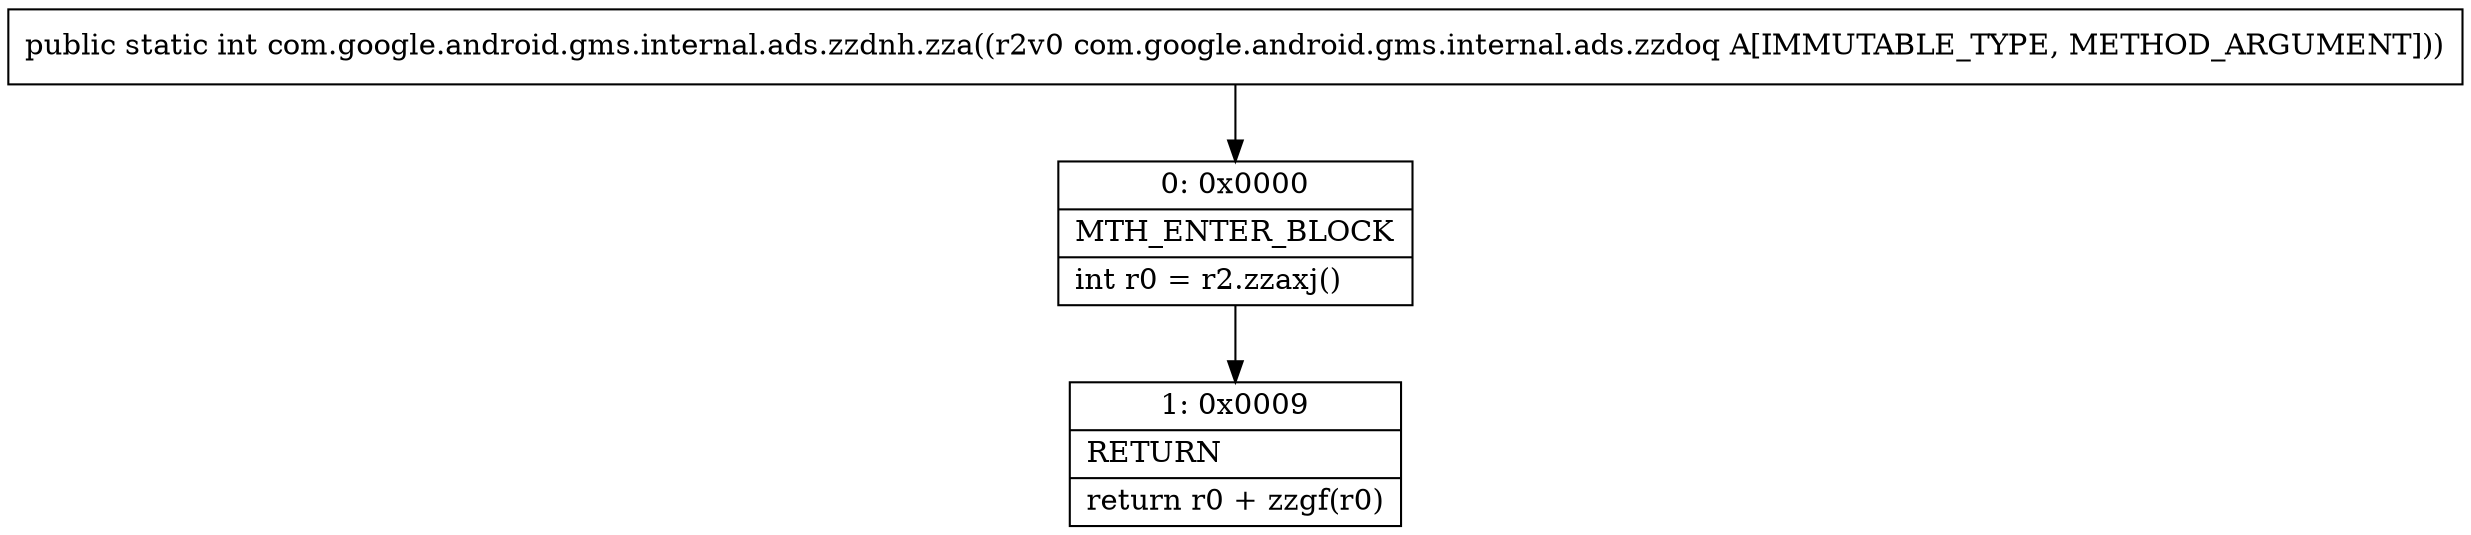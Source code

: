 digraph "CFG forcom.google.android.gms.internal.ads.zzdnh.zza(Lcom\/google\/android\/gms\/internal\/ads\/zzdoq;)I" {
Node_0 [shape=record,label="{0\:\ 0x0000|MTH_ENTER_BLOCK\l|int r0 = r2.zzaxj()\l}"];
Node_1 [shape=record,label="{1\:\ 0x0009|RETURN\l|return r0 + zzgf(r0)\l}"];
MethodNode[shape=record,label="{public static int com.google.android.gms.internal.ads.zzdnh.zza((r2v0 com.google.android.gms.internal.ads.zzdoq A[IMMUTABLE_TYPE, METHOD_ARGUMENT])) }"];
MethodNode -> Node_0;
Node_0 -> Node_1;
}

